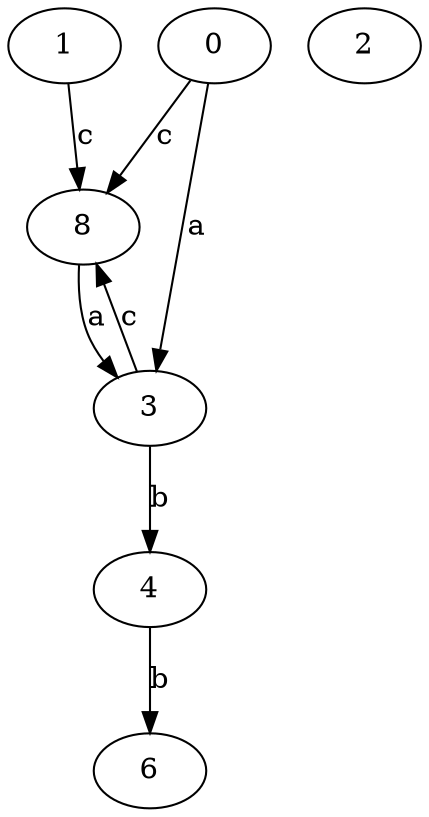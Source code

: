 strict digraph  {
1;
2;
0;
3;
4;
6;
8;
1 -> 8  [label=c];
0 -> 3  [label=a];
0 -> 8  [label=c];
3 -> 4  [label=b];
3 -> 8  [label=c];
4 -> 6  [label=b];
8 -> 3  [label=a];
}
